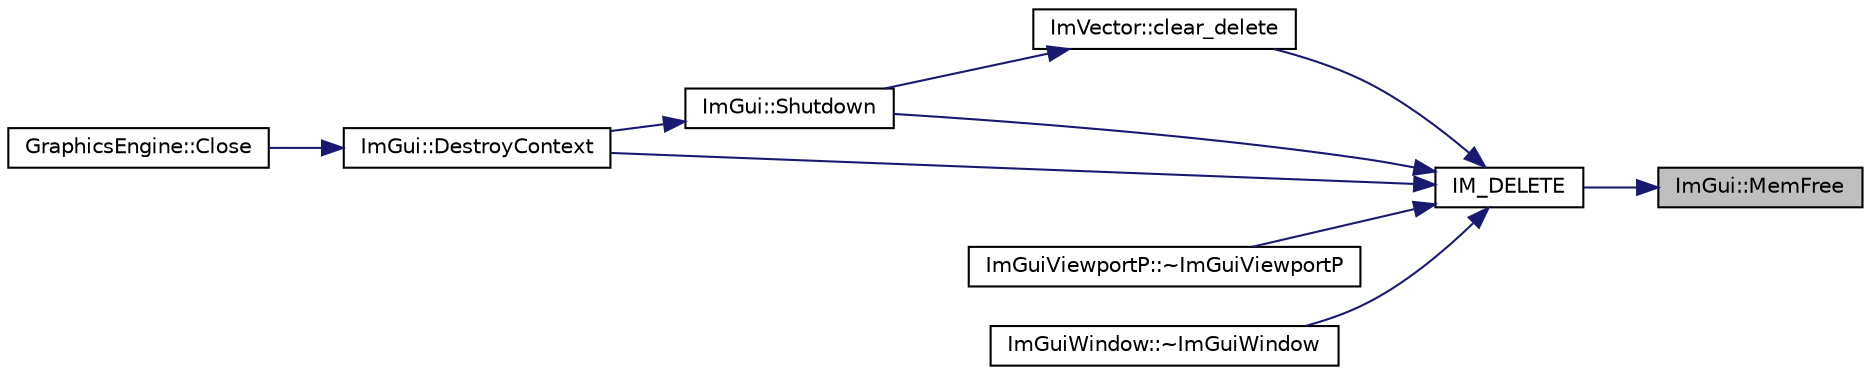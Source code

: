 digraph "ImGui::MemFree"
{
 // LATEX_PDF_SIZE
  edge [fontname="Helvetica",fontsize="10",labelfontname="Helvetica",labelfontsize="10"];
  node [fontname="Helvetica",fontsize="10",shape=record];
  rankdir="RL";
  Node1 [label="ImGui::MemFree",height=0.2,width=0.4,color="black", fillcolor="grey75", style="filled", fontcolor="black",tooltip=" "];
  Node1 -> Node2 [dir="back",color="midnightblue",fontsize="10",style="solid"];
  Node2 [label="IM_DELETE",height=0.2,width=0.4,color="black", fillcolor="white", style="filled",URL="$imgui_8h.html#a3c856832c3fe1da8767a9353da3707e1",tooltip=" "];
  Node2 -> Node3 [dir="back",color="midnightblue",fontsize="10",style="solid"];
  Node3 [label="ImVector::clear_delete",height=0.2,width=0.4,color="black", fillcolor="white", style="filled",URL="$struct_im_vector.html#aed9c986ef3cd59fabbd89355d0023122",tooltip=" "];
  Node3 -> Node4 [dir="back",color="midnightblue",fontsize="10",style="solid"];
  Node4 [label="ImGui::Shutdown",height=0.2,width=0.4,color="black", fillcolor="white", style="filled",URL="$namespace_im_gui.html#ae8e2043e5d630169423e2d14a913afa1",tooltip=" "];
  Node4 -> Node5 [dir="back",color="midnightblue",fontsize="10",style="solid"];
  Node5 [label="ImGui::DestroyContext",height=0.2,width=0.4,color="black", fillcolor="white", style="filled",URL="$namespace_im_gui.html#ab9132deece575023170cd8e681d0581d",tooltip=" "];
  Node5 -> Node6 [dir="back",color="midnightblue",fontsize="10",style="solid"];
  Node6 [label="GraphicsEngine::Close",height=0.2,width=0.4,color="black", fillcolor="white", style="filled",URL="$class_graphics_engine.html#a526dd537e18e783cc6e90b51920d26f8",tooltip=" "];
  Node2 -> Node5 [dir="back",color="midnightblue",fontsize="10",style="solid"];
  Node2 -> Node4 [dir="back",color="midnightblue",fontsize="10",style="solid"];
  Node2 -> Node7 [dir="back",color="midnightblue",fontsize="10",style="solid"];
  Node7 [label="ImGuiViewportP::~ImGuiViewportP",height=0.2,width=0.4,color="black", fillcolor="white", style="filled",URL="$struct_im_gui_viewport_p.html#a2110db2d3fff955d9afa36749ca4a90f",tooltip=" "];
  Node2 -> Node8 [dir="back",color="midnightblue",fontsize="10",style="solid"];
  Node8 [label="ImGuiWindow::~ImGuiWindow",height=0.2,width=0.4,color="black", fillcolor="white", style="filled",URL="$struct_im_gui_window.html#a8e81d730c3a39a71e6b6ca4654451c53",tooltip=" "];
}
